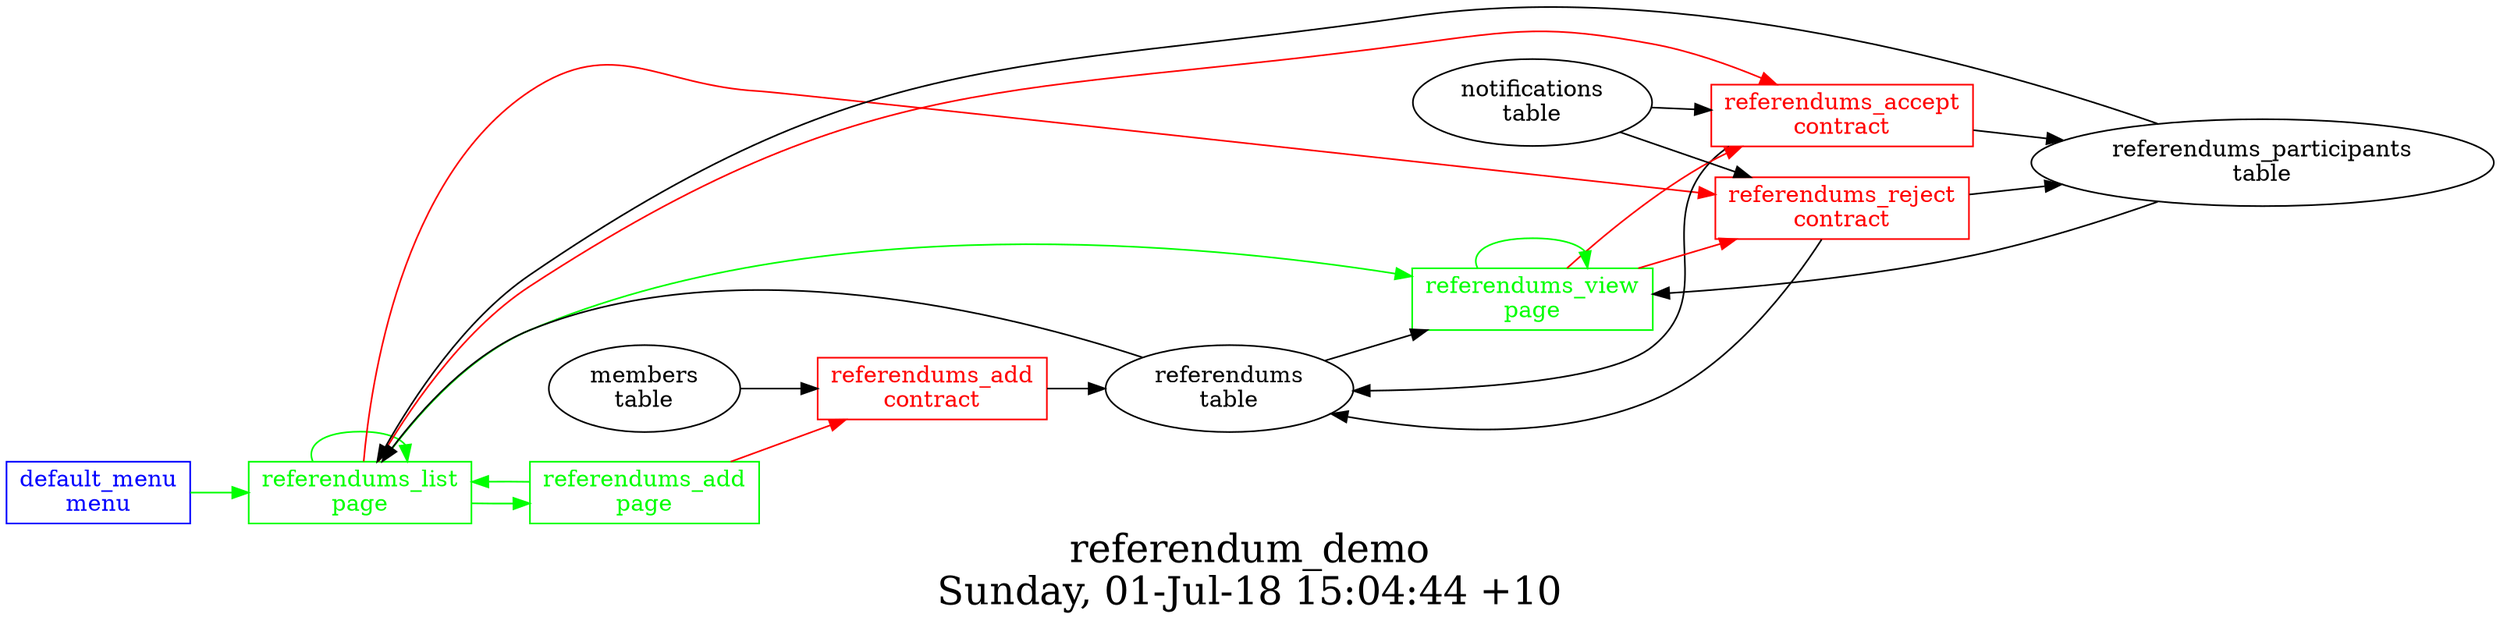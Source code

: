 digraph G {
fontsize="24";
label="referendum_demo\nSunday, 01-Jul-18 15:04:44 +10";
nojustify=true;
ordering=out;
rankdir=LR;
size="30";
"default_menu\nmenu" -> "referendums_list\npage"  [ color=green ]
"default_menu\nmenu" [color=blue, fontcolor=blue, group=menus, shape=record];
"referendums_add\npage" -> "referendums_add\ncontract"  [ color=red ]
"referendums_add\npage" -> "referendums_list\npage"  [ color=green ]
"referendums_add\npage" [color=green, fontcolor=green, group=pages, shape=record];
"referendums_list\npage" -> "referendums_reject\ncontract"  [ color=red ]
"referendums_list\npage" -> "referendums_accept\ncontract"  [ color=red ]
"referendums\ntable" -> "referendums_list\npage"
"referendums_participants\ntable" -> "referendums_list\npage"
"referendums_list\npage" -> "referendums_view\npage"  [ color=green ]
"referendums_list\npage" -> "referendums_list\npage"  [ color=green ]
"referendums_list\npage" -> "referendums_add\npage"  [ color=green ]
"referendums_list\npage" [color=green, fontcolor=green, group=pages, shape=record];
"referendums_view\npage" -> "referendums_accept\ncontract"  [ color=red ]
"referendums_view\npage" -> "referendums_reject\ncontract"  [ color=red ]
"referendums\ntable" -> "referendums_view\npage"
"referendums_participants\ntable" -> "referendums_view\npage"
"referendums_view\npage" -> "referendums_view\npage"  [ color=green ]
"referendums_view\npage" [color=green, fontcolor=green, group=pages, shape=record];
"referendums_accept\ncontract" -> "referendums\ntable"  [ color="" ]
"referendums_accept\ncontract" -> "referendums_participants\ntable"  [ color="" ]
"notifications\ntable" -> "referendums_accept\ncontract"
"referendums_accept\ncontract" [color=red, fontcolor=red, group=contracts, shape=record];
"referendums_add\ncontract" -> "referendums\ntable"  [ color="" ]
"members\ntable" -> "referendums_add\ncontract"
"referendums_add\ncontract" [color=red, fontcolor=red, group=contracts, shape=record];
"referendums_reject\ncontract" -> "referendums\ntable"  [ color="" ]
"referendums_reject\ncontract" -> "referendums_participants\ntable"  [ color="" ]
"notifications\ntable" -> "referendums_reject\ncontract"
"referendums_reject\ncontract" [color=red, fontcolor=red, group=contracts, shape=record];
"referendums\ntable" [color="", fontcolor="", group=tables, shape=""];
"referendums_participants\ntable" [color="", fontcolor="", group=tables, shape=""];
}
